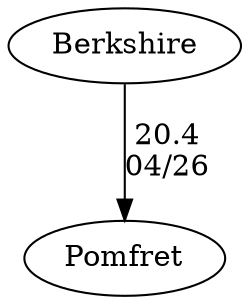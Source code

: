 digraph boys4foursBerkshire {Pomfret [URL="boys4foursBerkshirePomfret.html"];Berkshire [URL="boys4foursBerkshireBerkshire.html"];Berkshire -> Pomfret[label="20.4
04/26", weight="80", tooltip="NEIRA Boys Fours,Pomfret vs. Berkshire			
Distance: 1500 Conditions: No current. Slight crossing tailwind to begin (ESE ~6 to 8 MPH) that increased in speed and became more of a solid (S ~10-12 MPH) tail by the last race. Comments: Order of races: B3, B2, B1, B4. There were some girls' races between each.
None", URL="http://www.row2k.com/results/resultspage.cfm?UID=CB9AFEA5B1B59D6BB2AE6F6222405B5E&cat=1", random="random"]}